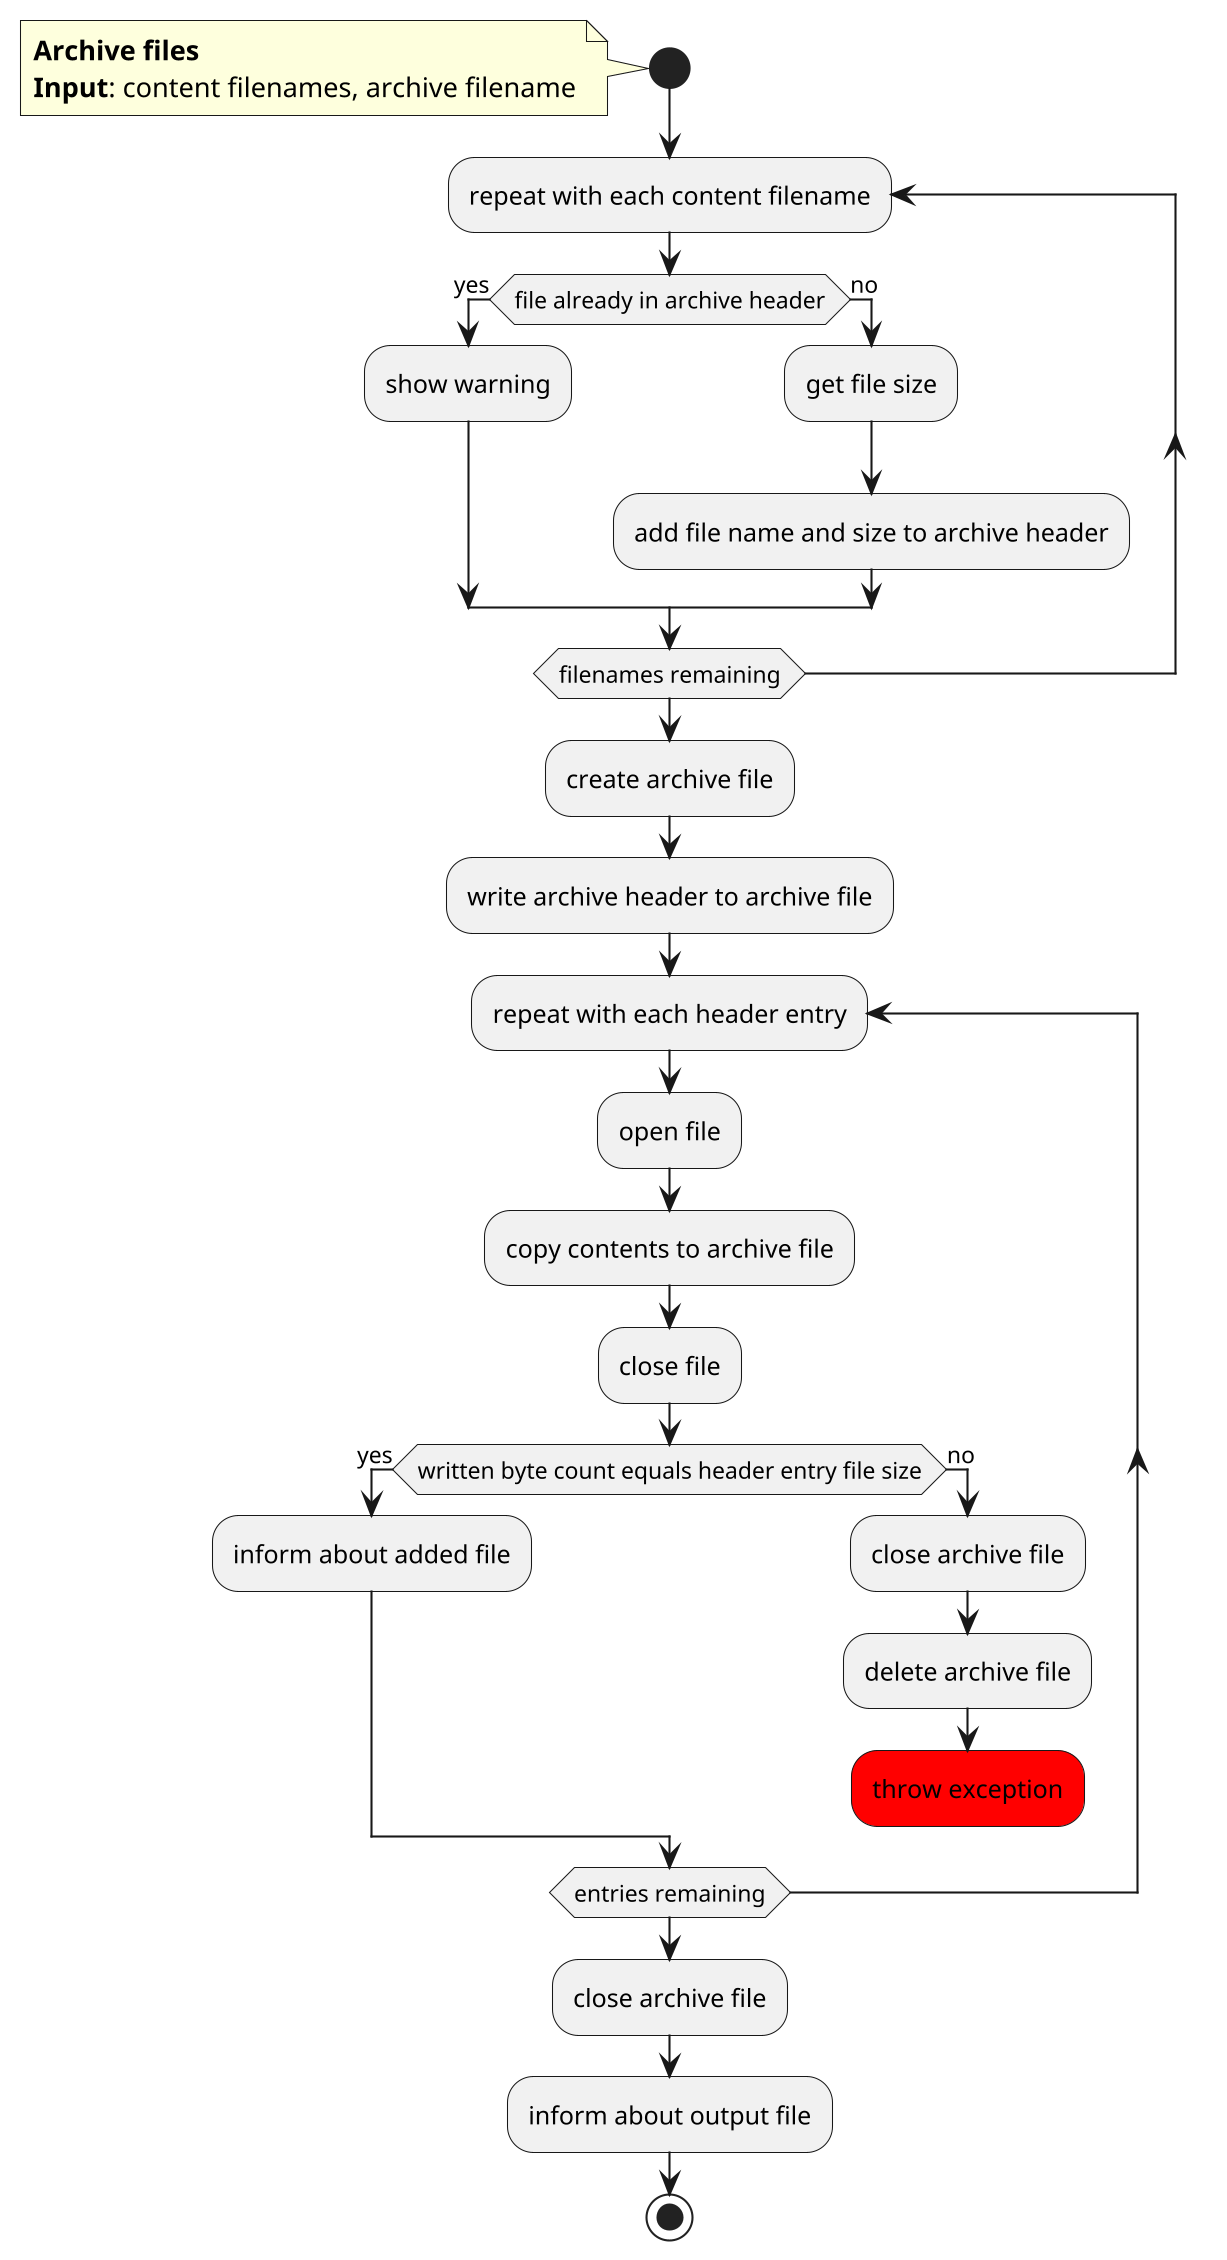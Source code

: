 @startuml Archiving activity diagram
skinparam ConditionEndStyle hline
skinparam dpi 200

start

note: **Archive files**\n\
**Input**: content filenames, archive filename

repeat :repeat with each content filename
    if (file already in archive header) then (yes)
        :show warning;
    else (no)
        :get file size;
        :add file name and size to archive header;
    endif
repeat while (filenames remaining)

:create archive file;
:write archive header to archive file;


repeat :repeat with each header entry
    :open file;
    :copy contents to archive file;
    :close file;
    if (written byte count equals header entry file size) then (yes)
        :inform about added file;
    else (no)
        :close archive file;
        :delete archive file;
        #red:throw exception;
        detach
    endif
repeat while (entries remaining)

:close archive file;

:inform about output file;

stop

@enduml